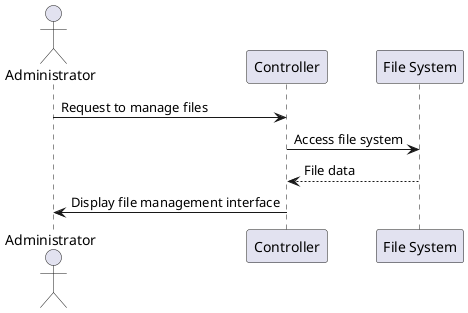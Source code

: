 @startuml manage_files_sequence_diagram
actor Administrator

participant Controller
participant "File System" as FileSystem

Administrator -> Controller: Request to manage files
Controller -> FileSystem: Access file system
FileSystem --> Controller: File data
Controller -> Administrator: Display file management interface
@enduml
